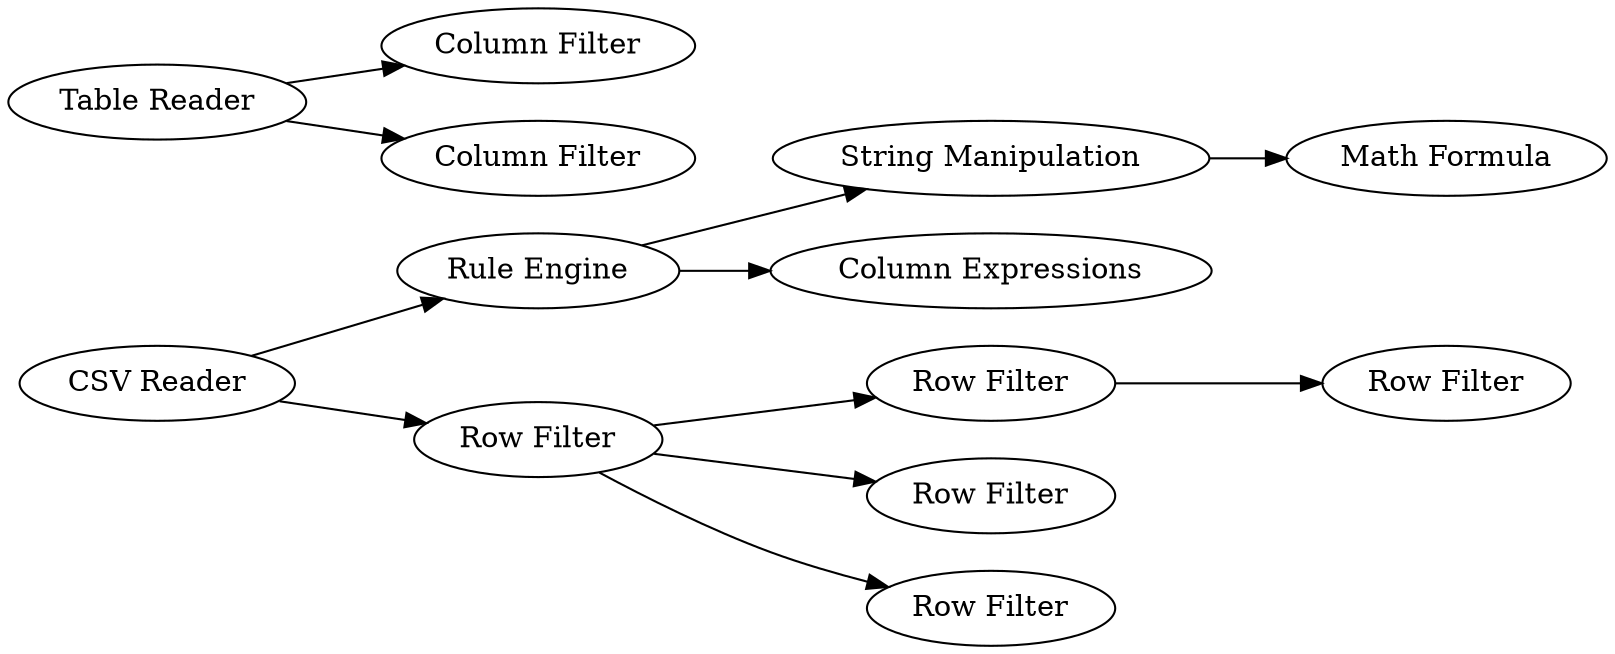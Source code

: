 digraph {
	"8359581271040206840_11" [label="Row Filter"]
	"8359581271040206840_26" [label="Table Reader"]
	"8359581271040206840_27" [label="Rule Engine"]
	"8359581271040206840_28" [label="String Manipulation"]
	"8359581271040206840_12" [label="Row Filter"]
	"8359581271040206840_25" [label="CSV Reader"]
	"8359581271040206840_5" [label="Row Filter"]
	"8359581271040206840_23" [label="Column Filter"]
	"8359581271040206840_29" [label="Math Formula"]
	"8359581271040206840_3" [label="Row Filter"]
	"8359581271040206840_30" [label="Column Expressions"]
	"8359581271040206840_2" [label="Row Filter"]
	"8359581271040206840_24" [label="Column Filter"]
	"8359581271040206840_28" -> "8359581271040206840_29"
	"8359581271040206840_27" -> "8359581271040206840_30"
	"8359581271040206840_26" -> "8359581271040206840_23"
	"8359581271040206840_2" -> "8359581271040206840_3"
	"8359581271040206840_25" -> "8359581271040206840_27"
	"8359581271040206840_27" -> "8359581271040206840_28"
	"8359581271040206840_26" -> "8359581271040206840_24"
	"8359581271040206840_2" -> "8359581271040206840_5"
	"8359581271040206840_11" -> "8359581271040206840_12"
	"8359581271040206840_2" -> "8359581271040206840_11"
	"8359581271040206840_25" -> "8359581271040206840_2"
	rankdir=LR
}
